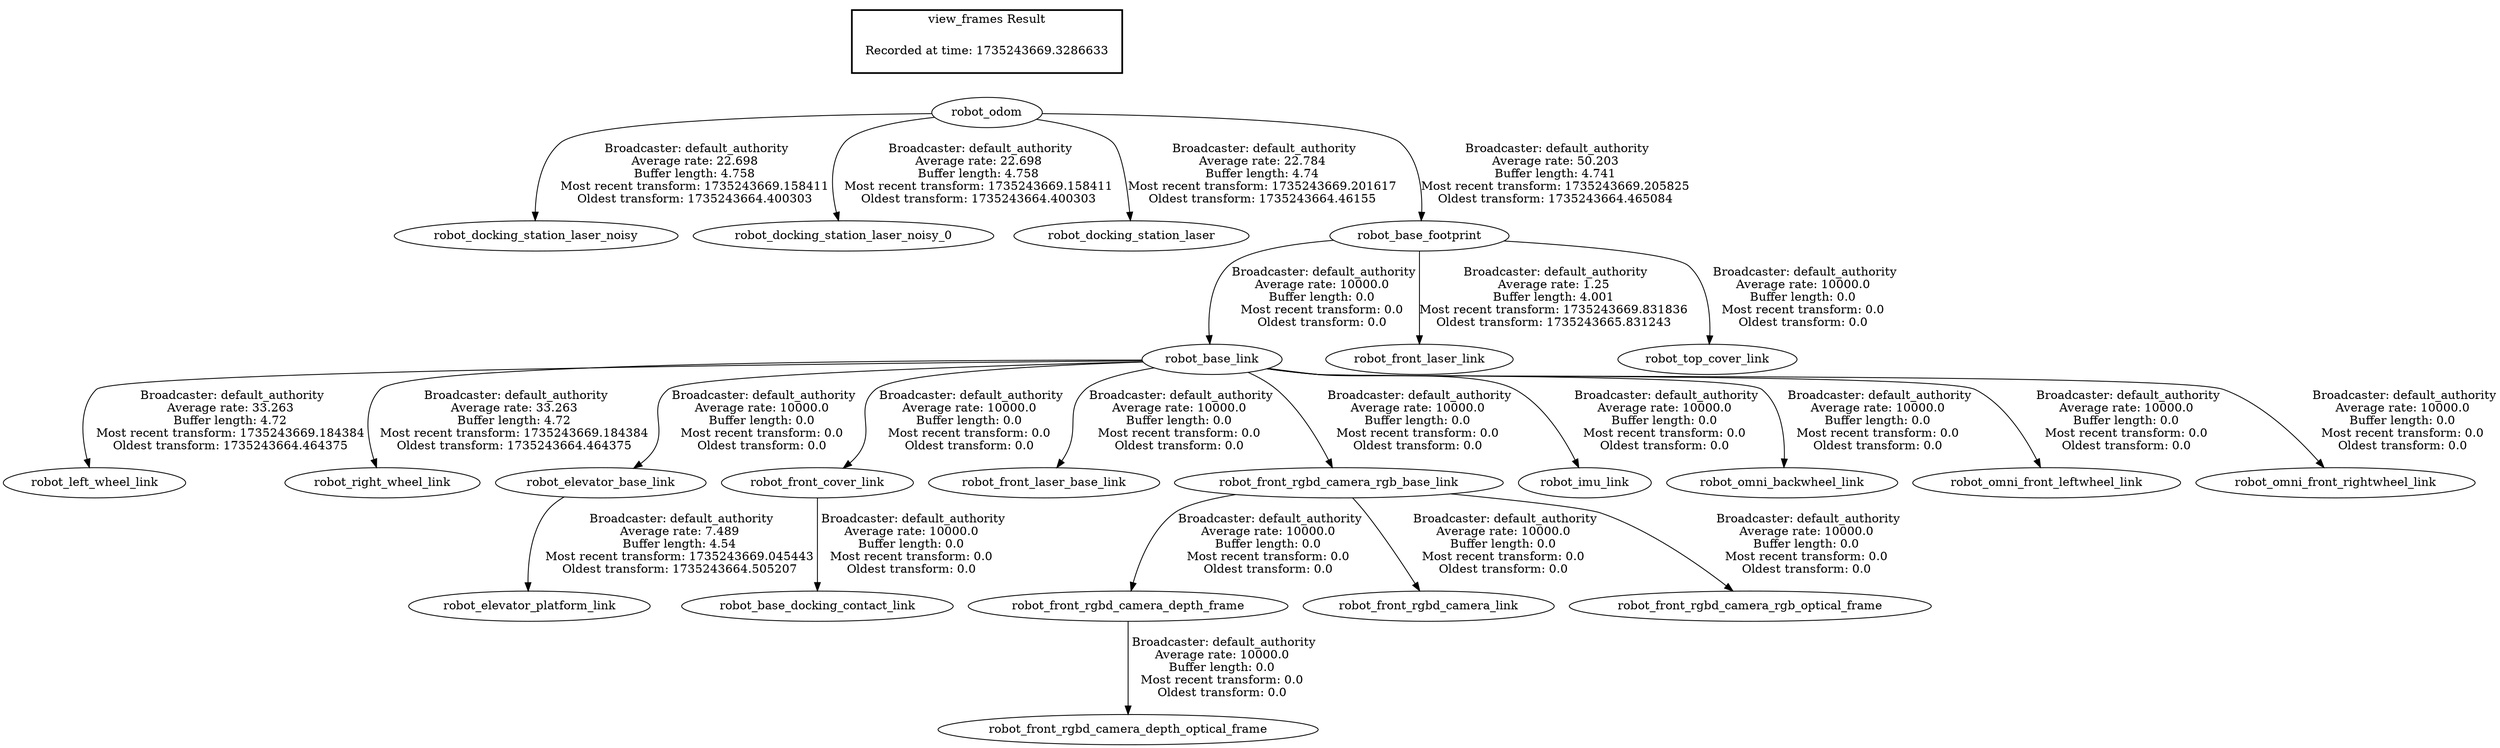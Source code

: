 digraph G {
"robot_odom" -> "robot_docking_station_laser_noisy"[label=" Broadcaster: default_authority\nAverage rate: 22.698\nBuffer length: 4.758\nMost recent transform: 1735243669.158411\nOldest transform: 1735243664.400303\n"];
"robot_odom" -> "robot_docking_station_laser_noisy_0"[label=" Broadcaster: default_authority\nAverage rate: 22.698\nBuffer length: 4.758\nMost recent transform: 1735243669.158411\nOldest transform: 1735243664.400303\n"];
"robot_odom" -> "robot_docking_station_laser"[label=" Broadcaster: default_authority\nAverage rate: 22.784\nBuffer length: 4.74\nMost recent transform: 1735243669.201617\nOldest transform: 1735243664.46155\n"];
"robot_odom" -> "robot_base_footprint"[label=" Broadcaster: default_authority\nAverage rate: 50.203\nBuffer length: 4.741\nMost recent transform: 1735243669.205825\nOldest transform: 1735243664.465084\n"];
"robot_base_link" -> "robot_left_wheel_link"[label=" Broadcaster: default_authority\nAverage rate: 33.263\nBuffer length: 4.72\nMost recent transform: 1735243669.184384\nOldest transform: 1735243664.464375\n"];
"robot_base_footprint" -> "robot_base_link"[label=" Broadcaster: default_authority\nAverage rate: 10000.0\nBuffer length: 0.0\nMost recent transform: 0.0\nOldest transform: 0.0\n"];
"robot_base_link" -> "robot_right_wheel_link"[label=" Broadcaster: default_authority\nAverage rate: 33.263\nBuffer length: 4.72\nMost recent transform: 1735243669.184384\nOldest transform: 1735243664.464375\n"];
"robot_elevator_base_link" -> "robot_elevator_platform_link"[label=" Broadcaster: default_authority\nAverage rate: 7.489\nBuffer length: 4.54\nMost recent transform: 1735243669.045443\nOldest transform: 1735243664.505207\n"];
"robot_base_link" -> "robot_elevator_base_link"[label=" Broadcaster: default_authority\nAverage rate: 10000.0\nBuffer length: 0.0\nMost recent transform: 0.0\nOldest transform: 0.0\n"];
"robot_front_cover_link" -> "robot_base_docking_contact_link"[label=" Broadcaster: default_authority\nAverage rate: 10000.0\nBuffer length: 0.0\nMost recent transform: 0.0\nOldest transform: 0.0\n"];
"robot_base_link" -> "robot_front_cover_link"[label=" Broadcaster: default_authority\nAverage rate: 10000.0\nBuffer length: 0.0\nMost recent transform: 0.0\nOldest transform: 0.0\n"];
"robot_base_link" -> "robot_front_laser_base_link"[label=" Broadcaster: default_authority\nAverage rate: 10000.0\nBuffer length: 0.0\nMost recent transform: 0.0\nOldest transform: 0.0\n"];
"robot_base_footprint" -> "robot_front_laser_link"[label=" Broadcaster: default_authority\nAverage rate: 1.25\nBuffer length: 4.001\nMost recent transform: 1735243669.831836\nOldest transform: 1735243665.831243\n"];
"robot_front_rgbd_camera_rgb_base_link" -> "robot_front_rgbd_camera_depth_frame"[label=" Broadcaster: default_authority\nAverage rate: 10000.0\nBuffer length: 0.0\nMost recent transform: 0.0\nOldest transform: 0.0\n"];
"robot_base_link" -> "robot_front_rgbd_camera_rgb_base_link"[label=" Broadcaster: default_authority\nAverage rate: 10000.0\nBuffer length: 0.0\nMost recent transform: 0.0\nOldest transform: 0.0\n"];
"robot_front_rgbd_camera_depth_frame" -> "robot_front_rgbd_camera_depth_optical_frame"[label=" Broadcaster: default_authority\nAverage rate: 10000.0\nBuffer length: 0.0\nMost recent transform: 0.0\nOldest transform: 0.0\n"];
"robot_front_rgbd_camera_rgb_base_link" -> "robot_front_rgbd_camera_link"[label=" Broadcaster: default_authority\nAverage rate: 10000.0\nBuffer length: 0.0\nMost recent transform: 0.0\nOldest transform: 0.0\n"];
"robot_front_rgbd_camera_rgb_base_link" -> "robot_front_rgbd_camera_rgb_optical_frame"[label=" Broadcaster: default_authority\nAverage rate: 10000.0\nBuffer length: 0.0\nMost recent transform: 0.0\nOldest transform: 0.0\n"];
"robot_base_link" -> "robot_imu_link"[label=" Broadcaster: default_authority\nAverage rate: 10000.0\nBuffer length: 0.0\nMost recent transform: 0.0\nOldest transform: 0.0\n"];
"robot_base_link" -> "robot_omni_backwheel_link"[label=" Broadcaster: default_authority\nAverage rate: 10000.0\nBuffer length: 0.0\nMost recent transform: 0.0\nOldest transform: 0.0\n"];
"robot_base_link" -> "robot_omni_front_leftwheel_link"[label=" Broadcaster: default_authority\nAverage rate: 10000.0\nBuffer length: 0.0\nMost recent transform: 0.0\nOldest transform: 0.0\n"];
"robot_base_link" -> "robot_omni_front_rightwheel_link"[label=" Broadcaster: default_authority\nAverage rate: 10000.0\nBuffer length: 0.0\nMost recent transform: 0.0\nOldest transform: 0.0\n"];
"robot_base_footprint" -> "robot_top_cover_link"[label=" Broadcaster: default_authority\nAverage rate: 10000.0\nBuffer length: 0.0\nMost recent transform: 0.0\nOldest transform: 0.0\n"];
edge [style=invis];
 subgraph cluster_legend { style=bold; color=black; label ="view_frames Result";
"Recorded at time: 1735243669.3286633"[ shape=plaintext ] ;
}->"robot_odom";
}